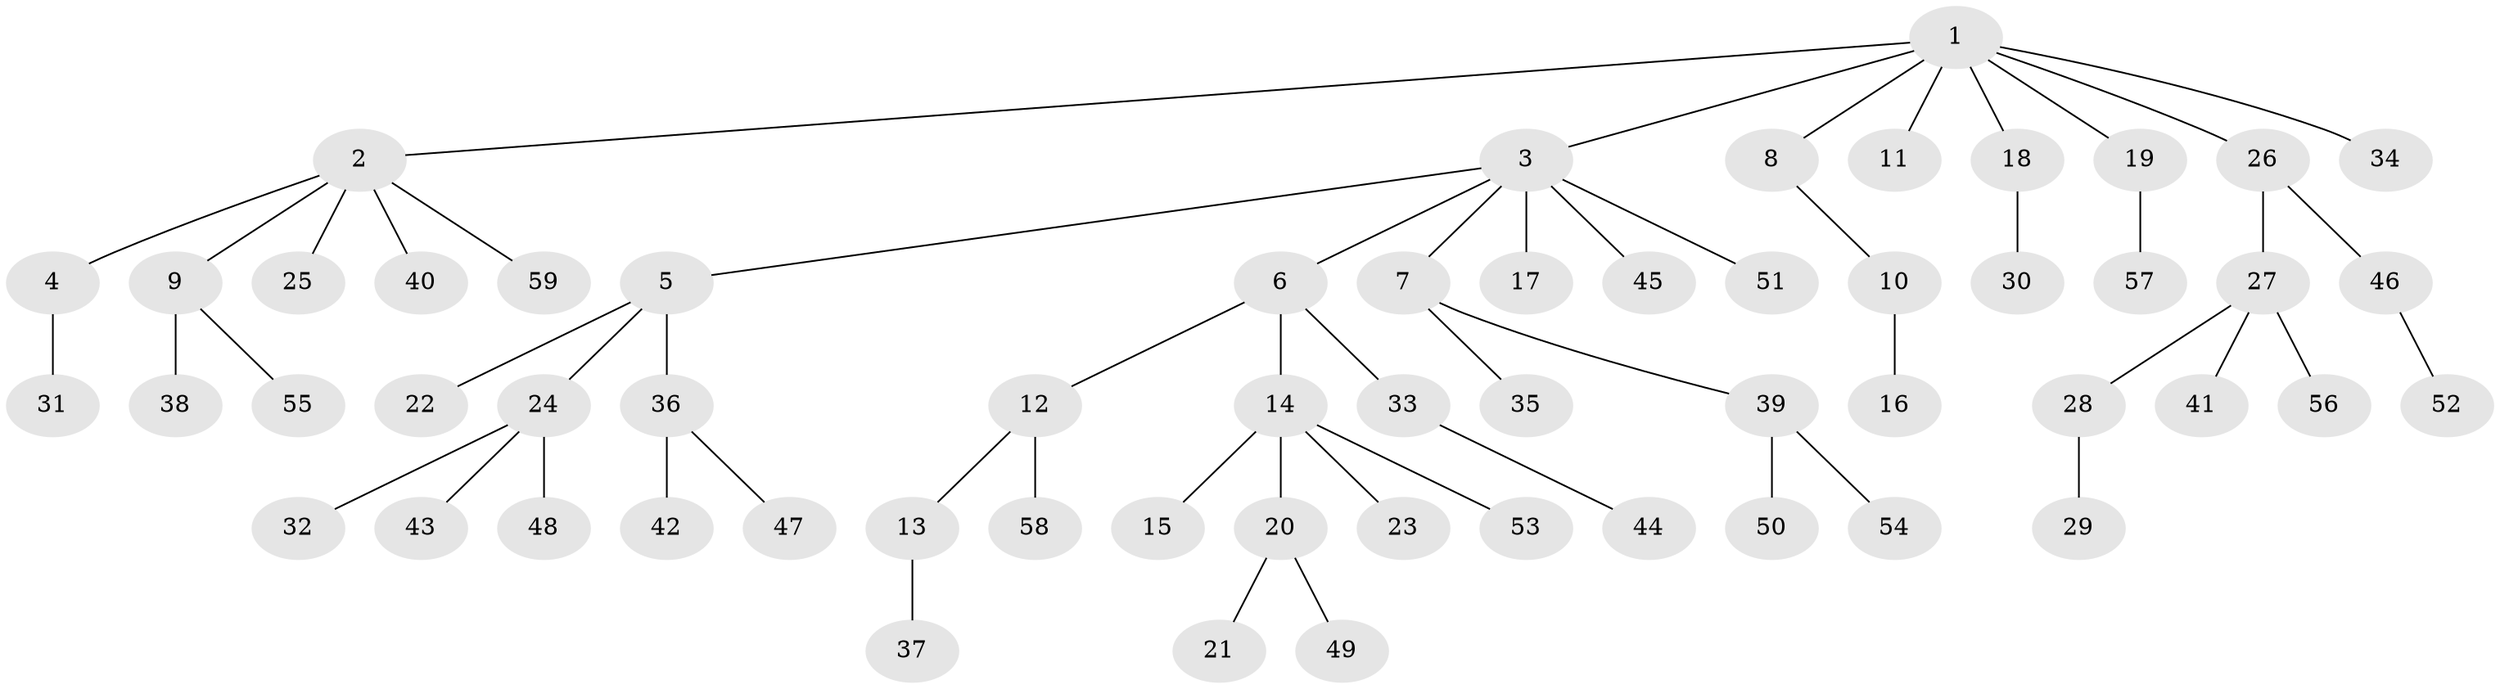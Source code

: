// Generated by graph-tools (version 1.1) at 2025/11/02/27/25 16:11:27]
// undirected, 59 vertices, 58 edges
graph export_dot {
graph [start="1"]
  node [color=gray90,style=filled];
  1;
  2;
  3;
  4;
  5;
  6;
  7;
  8;
  9;
  10;
  11;
  12;
  13;
  14;
  15;
  16;
  17;
  18;
  19;
  20;
  21;
  22;
  23;
  24;
  25;
  26;
  27;
  28;
  29;
  30;
  31;
  32;
  33;
  34;
  35;
  36;
  37;
  38;
  39;
  40;
  41;
  42;
  43;
  44;
  45;
  46;
  47;
  48;
  49;
  50;
  51;
  52;
  53;
  54;
  55;
  56;
  57;
  58;
  59;
  1 -- 2;
  1 -- 3;
  1 -- 8;
  1 -- 11;
  1 -- 18;
  1 -- 19;
  1 -- 26;
  1 -- 34;
  2 -- 4;
  2 -- 9;
  2 -- 25;
  2 -- 40;
  2 -- 59;
  3 -- 5;
  3 -- 6;
  3 -- 7;
  3 -- 17;
  3 -- 45;
  3 -- 51;
  4 -- 31;
  5 -- 22;
  5 -- 24;
  5 -- 36;
  6 -- 12;
  6 -- 14;
  6 -- 33;
  7 -- 35;
  7 -- 39;
  8 -- 10;
  9 -- 38;
  9 -- 55;
  10 -- 16;
  12 -- 13;
  12 -- 58;
  13 -- 37;
  14 -- 15;
  14 -- 20;
  14 -- 23;
  14 -- 53;
  18 -- 30;
  19 -- 57;
  20 -- 21;
  20 -- 49;
  24 -- 32;
  24 -- 43;
  24 -- 48;
  26 -- 27;
  26 -- 46;
  27 -- 28;
  27 -- 41;
  27 -- 56;
  28 -- 29;
  33 -- 44;
  36 -- 42;
  36 -- 47;
  39 -- 50;
  39 -- 54;
  46 -- 52;
}
